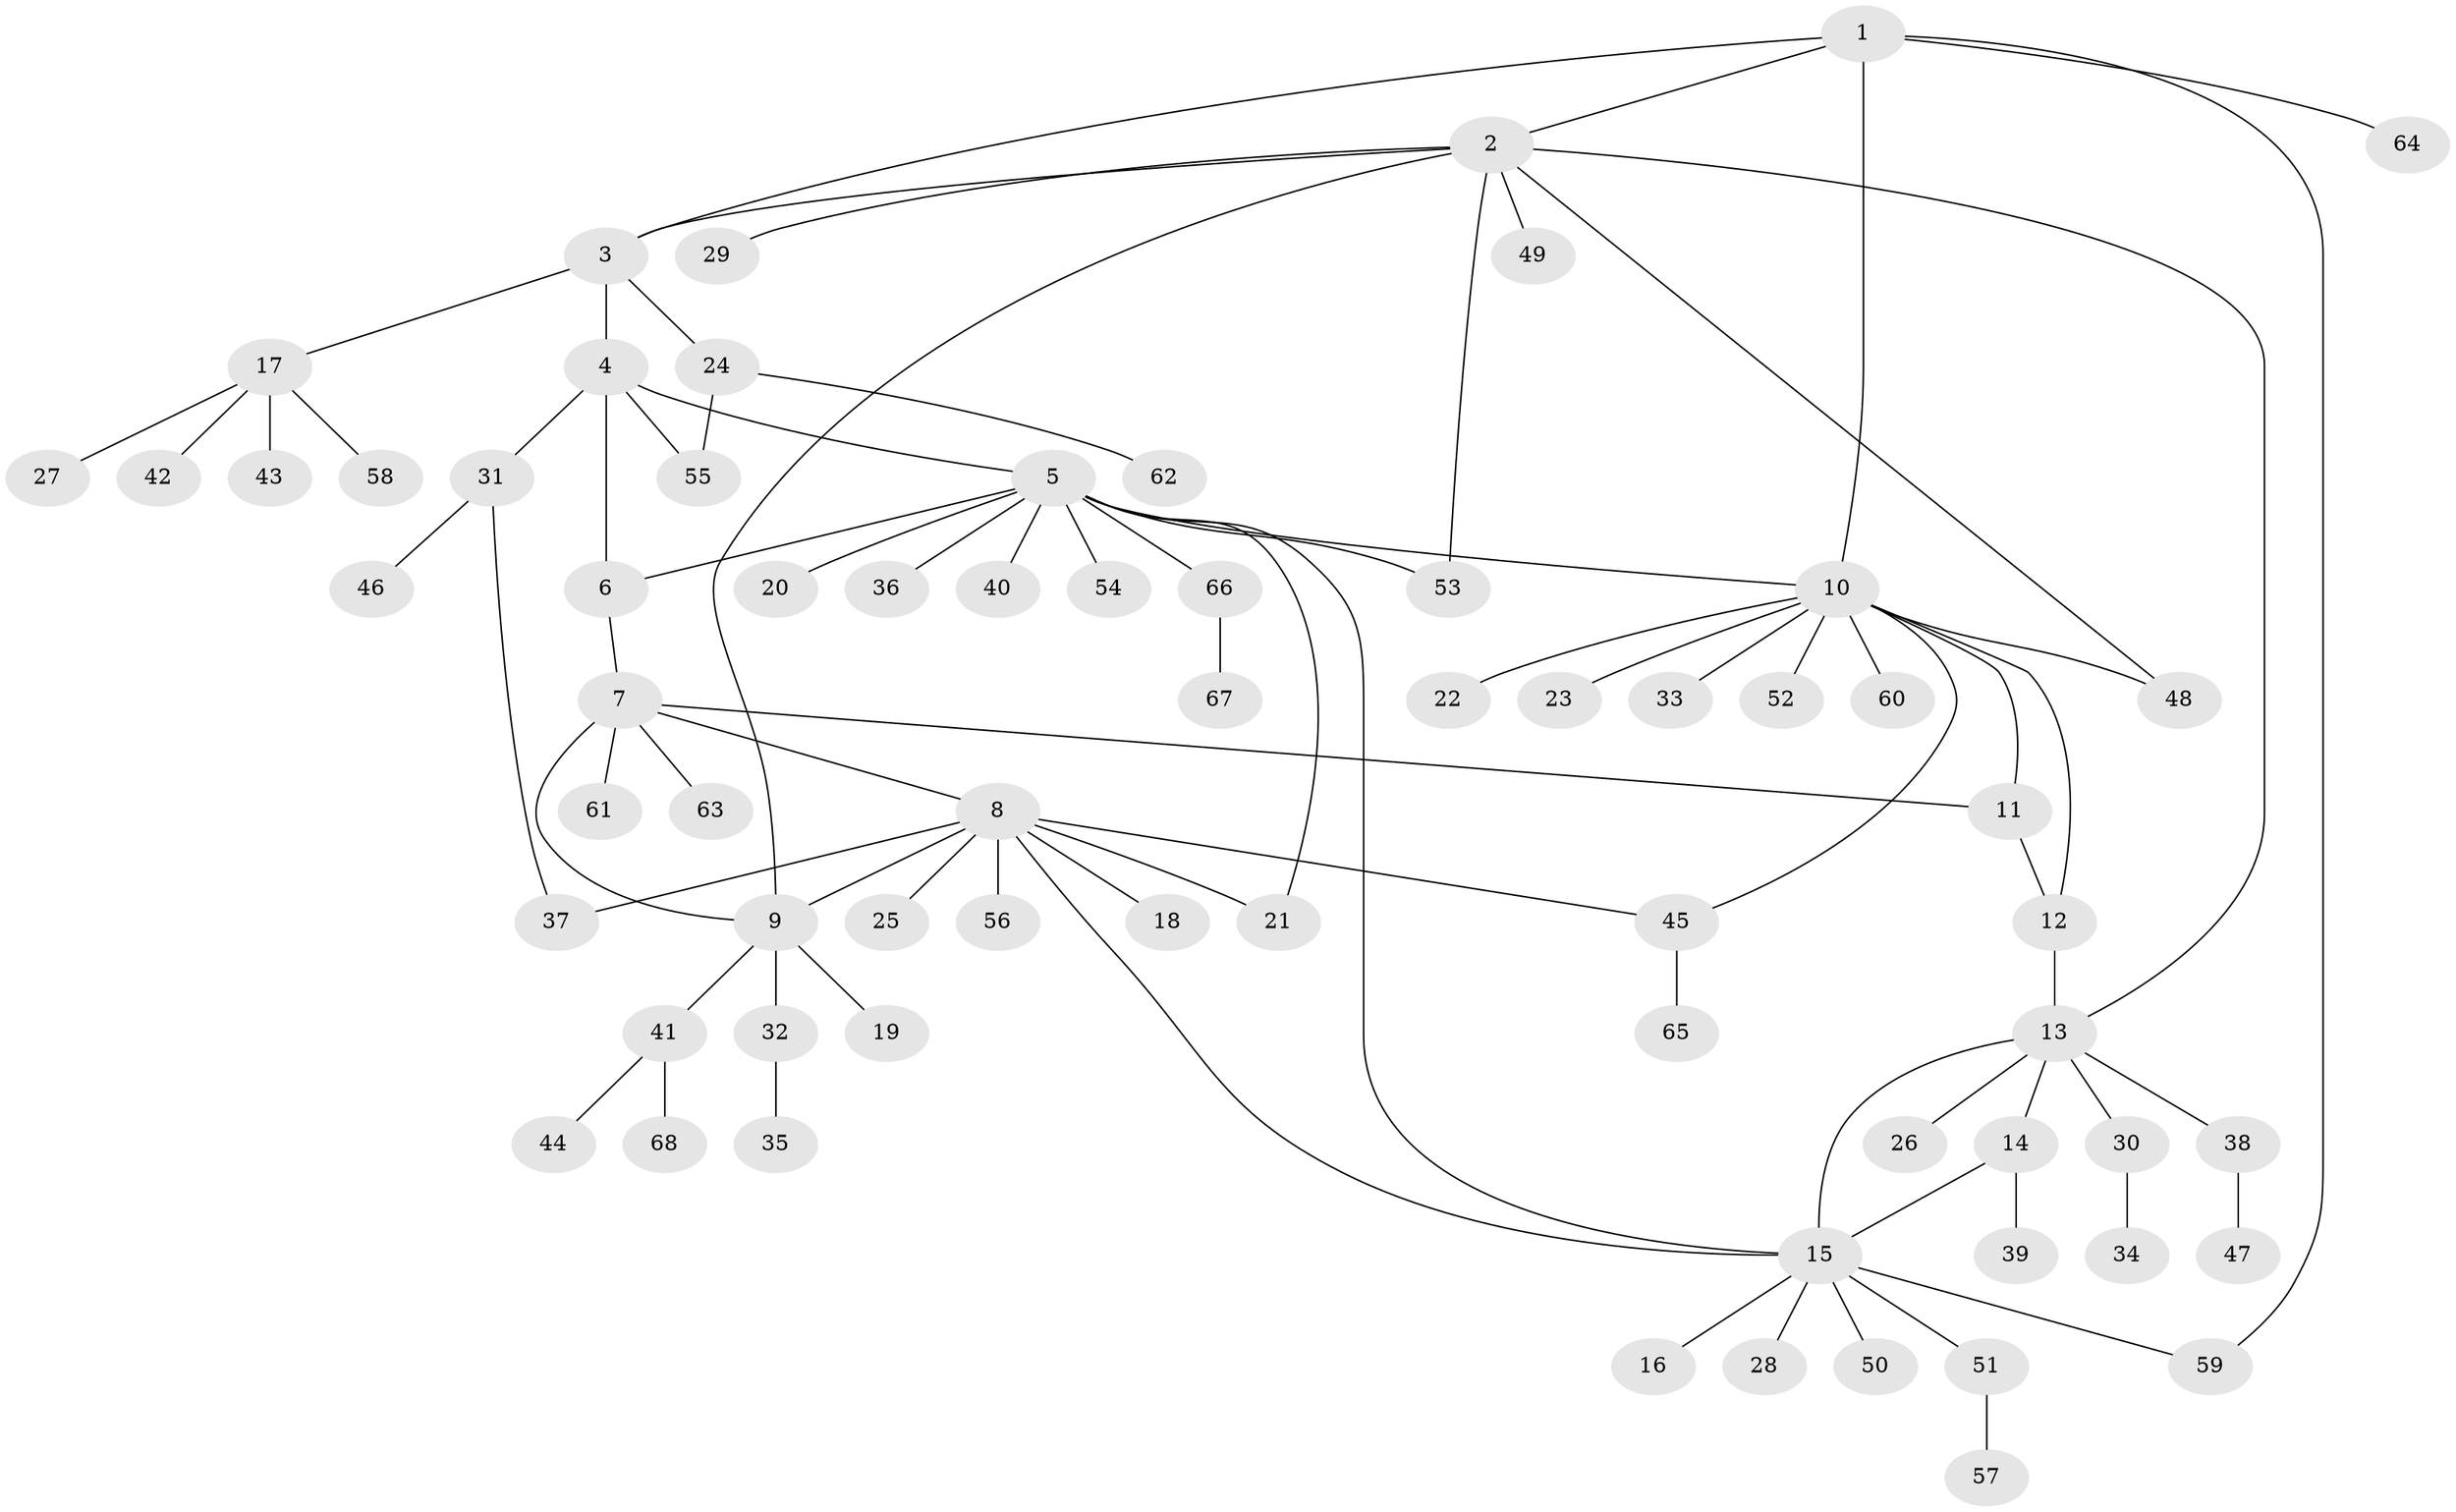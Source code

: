 // coarse degree distribution, {5: 0.075, 12: 0.025, 10: 0.025, 3: 0.125, 4: 0.05, 7: 0.05, 6: 0.05, 1: 0.5, 2: 0.1}
// Generated by graph-tools (version 1.1) at 2025/19/03/04/25 18:19:43]
// undirected, 68 vertices, 85 edges
graph export_dot {
graph [start="1"]
  node [color=gray90,style=filled];
  1;
  2;
  3;
  4;
  5;
  6;
  7;
  8;
  9;
  10;
  11;
  12;
  13;
  14;
  15;
  16;
  17;
  18;
  19;
  20;
  21;
  22;
  23;
  24;
  25;
  26;
  27;
  28;
  29;
  30;
  31;
  32;
  33;
  34;
  35;
  36;
  37;
  38;
  39;
  40;
  41;
  42;
  43;
  44;
  45;
  46;
  47;
  48;
  49;
  50;
  51;
  52;
  53;
  54;
  55;
  56;
  57;
  58;
  59;
  60;
  61;
  62;
  63;
  64;
  65;
  66;
  67;
  68;
  1 -- 2;
  1 -- 3;
  1 -- 10;
  1 -- 59;
  1 -- 64;
  2 -- 3;
  2 -- 9;
  2 -- 13;
  2 -- 29;
  2 -- 48;
  2 -- 49;
  2 -- 53;
  3 -- 4;
  3 -- 17;
  3 -- 24;
  4 -- 5;
  4 -- 6;
  4 -- 31;
  4 -- 55;
  5 -- 6;
  5 -- 10;
  5 -- 15;
  5 -- 20;
  5 -- 21;
  5 -- 36;
  5 -- 40;
  5 -- 53;
  5 -- 54;
  5 -- 66;
  6 -- 7;
  7 -- 8;
  7 -- 9;
  7 -- 11;
  7 -- 61;
  7 -- 63;
  8 -- 9;
  8 -- 15;
  8 -- 18;
  8 -- 21;
  8 -- 25;
  8 -- 37;
  8 -- 45;
  8 -- 56;
  9 -- 19;
  9 -- 32;
  9 -- 41;
  10 -- 11;
  10 -- 12;
  10 -- 22;
  10 -- 23;
  10 -- 33;
  10 -- 45;
  10 -- 48;
  10 -- 52;
  10 -- 60;
  11 -- 12;
  12 -- 13;
  13 -- 14;
  13 -- 15;
  13 -- 26;
  13 -- 30;
  13 -- 38;
  14 -- 15;
  14 -- 39;
  15 -- 16;
  15 -- 28;
  15 -- 50;
  15 -- 51;
  15 -- 59;
  17 -- 27;
  17 -- 42;
  17 -- 43;
  17 -- 58;
  24 -- 55;
  24 -- 62;
  30 -- 34;
  31 -- 37;
  31 -- 46;
  32 -- 35;
  38 -- 47;
  41 -- 44;
  41 -- 68;
  45 -- 65;
  51 -- 57;
  66 -- 67;
}
